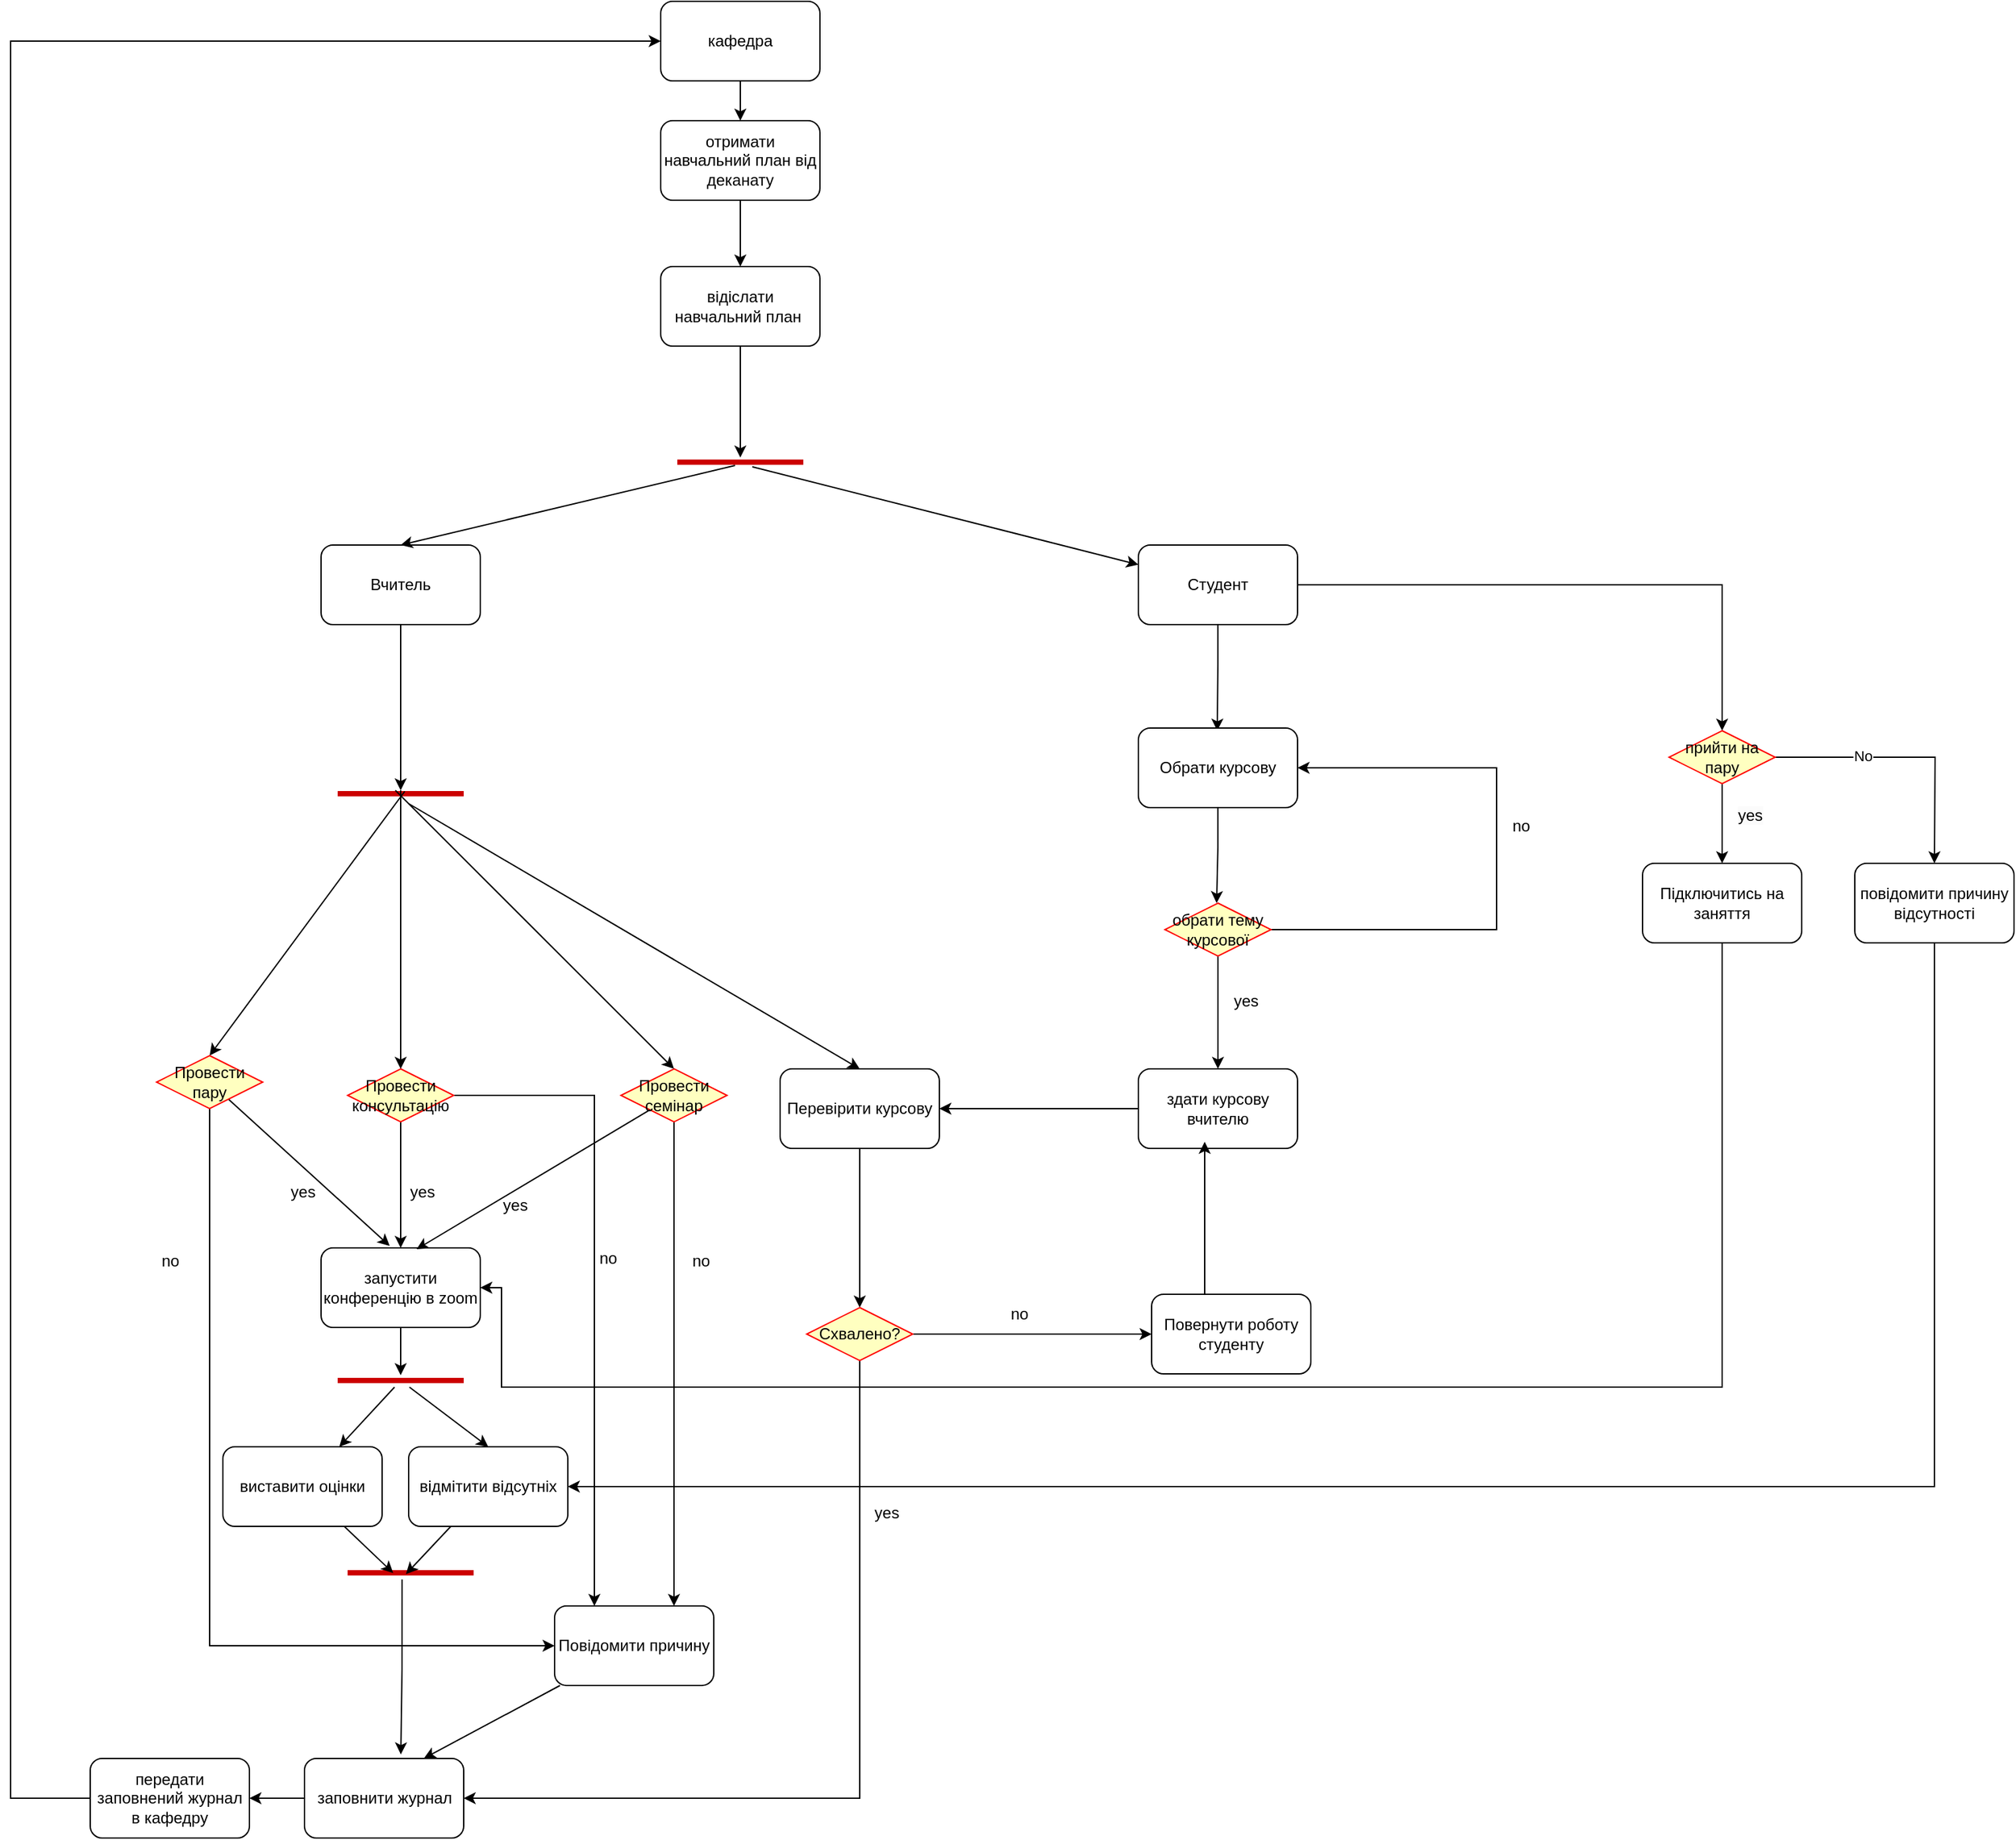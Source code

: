 <mxfile version="22.1.11" type="device">
  <diagram name="Page-1" id="I2pchXq7T7I7XBP1Yaf4">
    <mxGraphModel dx="574" dy="1630" grid="1" gridSize="10" guides="1" tooltips="1" connect="1" arrows="1" fold="1" page="1" pageScale="1" pageWidth="1100" pageHeight="850" math="0" shadow="0">
      <root>
        <mxCell id="0" />
        <mxCell id="1" parent="0" />
        <mxCell id="CMHBfLRFvxryyFdHKtvF-32" style="edgeStyle=orthogonalEdgeStyle;rounded=0;orthogonalLoop=1;jettySize=auto;html=1;" parent="1" source="CMHBfLRFvxryyFdHKtvF-8" edge="1">
          <mxGeometry relative="1" as="geometry">
            <mxPoint x="2460" y="40" as="targetPoint" />
            <Array as="points">
              <mxPoint x="2460" y="-70" />
              <mxPoint x="2460" y="40" />
            </Array>
          </mxGeometry>
        </mxCell>
        <mxCell id="CMHBfLRFvxryyFdHKtvF-8" value="Студент&lt;br&gt;" style="rounded=1;whiteSpace=wrap;html=1;" parent="1" vertex="1">
          <mxGeometry x="2020" y="-100" width="120" height="60" as="geometry" />
        </mxCell>
        <mxCell id="CMHBfLRFvxryyFdHKtvF-9" value="" style="endArrow=classic;html=1;rounded=0;exitX=1;exitY=0.5;exitDx=0;exitDy=0;" parent="1" edge="1">
          <mxGeometry width="50" height="50" relative="1" as="geometry">
            <mxPoint x="2079.94" y="-40" as="sourcePoint" />
            <mxPoint x="2079.47" y="40" as="targetPoint" />
            <Array as="points">
              <mxPoint x="2079.94" y="-10" />
            </Array>
          </mxGeometry>
        </mxCell>
        <mxCell id="CMHBfLRFvxryyFdHKtvF-21" style="edgeStyle=orthogonalEdgeStyle;rounded=0;orthogonalLoop=1;jettySize=auto;html=1;entryX=1;entryY=0.5;entryDx=0;entryDy=0;" parent="1" source="CMHBfLRFvxryyFdHKtvF-10" target="CMHBfLRFvxryyFdHKtvF-17" edge="1">
          <mxGeometry relative="1" as="geometry">
            <Array as="points">
              <mxPoint x="2290" y="190" />
              <mxPoint x="2290" y="68" />
            </Array>
          </mxGeometry>
        </mxCell>
        <mxCell id="CMHBfLRFvxryyFdHKtvF-31" style="edgeStyle=orthogonalEdgeStyle;rounded=0;orthogonalLoop=1;jettySize=auto;html=1;entryX=0.5;entryY=0;entryDx=0;entryDy=0;" parent="1" source="CMHBfLRFvxryyFdHKtvF-10" target="CMHBfLRFvxryyFdHKtvF-29" edge="1">
          <mxGeometry relative="1" as="geometry" />
        </mxCell>
        <mxCell id="CMHBfLRFvxryyFdHKtvF-10" value="обрати тему курсової" style="rhombus;whiteSpace=wrap;html=1;fontColor=#000000;fillColor=#ffffc0;strokeColor=#ff0000;" parent="1" vertex="1">
          <mxGeometry x="2040" y="170" width="80" height="40" as="geometry" />
        </mxCell>
        <mxCell id="CMHBfLRFvxryyFdHKtvF-15" value="&lt;div style=&quot;text-align: center;&quot;&gt;&lt;span style=&quot;background-color: initial;&quot;&gt;no&lt;/span&gt;&lt;/div&gt;" style="text;whiteSpace=wrap;html=1;" parent="1" vertex="1">
          <mxGeometry x="2300" y="98" width="60" height="40" as="geometry" />
        </mxCell>
        <mxCell id="CMHBfLRFvxryyFdHKtvF-17" value="Обрати курсову" style="rounded=1;whiteSpace=wrap;html=1;" parent="1" vertex="1">
          <mxGeometry x="2020" y="38" width="120" height="60" as="geometry" />
        </mxCell>
        <mxCell id="CMHBfLRFvxryyFdHKtvF-19" value="" style="endArrow=classic;html=1;rounded=0;exitX=1;exitY=0.5;exitDx=0;exitDy=0;" parent="1" edge="1">
          <mxGeometry width="50" height="50" relative="1" as="geometry">
            <mxPoint x="2079.94" y="98" as="sourcePoint" />
            <mxPoint x="2079" y="170" as="targetPoint" />
            <Array as="points">
              <mxPoint x="2079.94" y="128" />
            </Array>
          </mxGeometry>
        </mxCell>
        <mxCell id="CMHBfLRFvxryyFdHKtvF-23" value="&lt;div style=&quot;text-align: center;&quot;&gt;yes&lt;/div&gt;" style="text;whiteSpace=wrap;html=1;" parent="1" vertex="1">
          <mxGeometry x="2090" y="230" width="60" height="40" as="geometry" />
        </mxCell>
        <mxCell id="bfYKVRMlB8FyZyhpaUao-15" style="edgeStyle=orthogonalEdgeStyle;rounded=0;orthogonalLoop=1;jettySize=auto;html=1;entryX=1;entryY=0.5;entryDx=0;entryDy=0;" parent="1" source="CMHBfLRFvxryyFdHKtvF-29" target="CMHBfLRFvxryyFdHKtvF-117" edge="1">
          <mxGeometry relative="1" as="geometry" />
        </mxCell>
        <mxCell id="CMHBfLRFvxryyFdHKtvF-29" value="здати курсову вчителю" style="rounded=1;whiteSpace=wrap;html=1;" parent="1" vertex="1">
          <mxGeometry x="2020" y="295" width="120" height="60" as="geometry" />
        </mxCell>
        <mxCell id="CMHBfLRFvxryyFdHKtvF-39" style="edgeStyle=orthogonalEdgeStyle;rounded=0;orthogonalLoop=1;jettySize=auto;html=1;" parent="1" source="CMHBfLRFvxryyFdHKtvF-35" edge="1">
          <mxGeometry relative="1" as="geometry">
            <mxPoint x="2460" y="140" as="targetPoint" />
          </mxGeometry>
        </mxCell>
        <mxCell id="CMHBfLRFvxryyFdHKtvF-40" style="edgeStyle=orthogonalEdgeStyle;rounded=0;orthogonalLoop=1;jettySize=auto;html=1;" parent="1" source="CMHBfLRFvxryyFdHKtvF-35" edge="1">
          <mxGeometry relative="1" as="geometry">
            <mxPoint x="2620" y="140" as="targetPoint" />
          </mxGeometry>
        </mxCell>
        <mxCell id="bfYKVRMlB8FyZyhpaUao-1" value="No" style="edgeLabel;html=1;align=center;verticalAlign=middle;resizable=0;points=[];" parent="CMHBfLRFvxryyFdHKtvF-40" vertex="1" connectable="0">
          <mxGeometry x="-0.34" y="1" relative="1" as="geometry">
            <mxPoint as="offset" />
          </mxGeometry>
        </mxCell>
        <mxCell id="CMHBfLRFvxryyFdHKtvF-35" value="прийти на пару" style="rhombus;whiteSpace=wrap;html=1;fontColor=#000000;fillColor=#ffffc0;strokeColor=#ff0000;" parent="1" vertex="1">
          <mxGeometry x="2420" y="40" width="80" height="40" as="geometry" />
        </mxCell>
        <mxCell id="CMHBfLRFvxryyFdHKtvF-37" value="&lt;span style=&quot;color: rgb(0, 0, 0); font-family: Helvetica; font-size: 12px; font-style: normal; font-variant-ligatures: normal; font-variant-caps: normal; font-weight: 400; letter-spacing: normal; orphans: 2; text-align: center; text-indent: 0px; text-transform: none; widows: 2; word-spacing: 0px; -webkit-text-stroke-width: 0px; background-color: rgb(251, 251, 251); text-decoration-thickness: initial; text-decoration-style: initial; text-decoration-color: initial; float: none; display: inline !important;&quot;&gt;yes&lt;/span&gt;" style="text;whiteSpace=wrap;html=1;" parent="1" vertex="1">
          <mxGeometry x="2470" y="90" width="50" height="40" as="geometry" />
        </mxCell>
        <mxCell id="bfYKVRMlB8FyZyhpaUao-18" style="edgeStyle=orthogonalEdgeStyle;rounded=0;orthogonalLoop=1;jettySize=auto;html=1;entryX=1;entryY=0.5;entryDx=0;entryDy=0;" parent="1" source="CMHBfLRFvxryyFdHKtvF-38" target="CMHBfLRFvxryyFdHKtvF-55" edge="1">
          <mxGeometry relative="1" as="geometry">
            <mxPoint x="1520" y="540" as="targetPoint" />
            <Array as="points">
              <mxPoint x="2460" y="535" />
              <mxPoint x="1540" y="535" />
              <mxPoint x="1540" y="460" />
            </Array>
          </mxGeometry>
        </mxCell>
        <mxCell id="CMHBfLRFvxryyFdHKtvF-38" value="Підключитись на заняття" style="rounded=1;whiteSpace=wrap;html=1;" parent="1" vertex="1">
          <mxGeometry x="2400" y="140" width="120" height="60" as="geometry" />
        </mxCell>
        <mxCell id="bfYKVRMlB8FyZyhpaUao-31" style="edgeStyle=orthogonalEdgeStyle;rounded=0;orthogonalLoop=1;jettySize=auto;html=1;entryX=1;entryY=0.5;entryDx=0;entryDy=0;" parent="1" source="CMHBfLRFvxryyFdHKtvF-41" target="bfYKVRMlB8FyZyhpaUao-25" edge="1">
          <mxGeometry relative="1" as="geometry">
            <Array as="points">
              <mxPoint x="2620" y="610" />
            </Array>
          </mxGeometry>
        </mxCell>
        <mxCell id="CMHBfLRFvxryyFdHKtvF-41" value="повідомити причину відсутності" style="rounded=1;whiteSpace=wrap;html=1;" parent="1" vertex="1">
          <mxGeometry x="2560" y="140" width="120" height="60" as="geometry" />
        </mxCell>
        <mxCell id="CMHBfLRFvxryyFdHKtvF-51" style="edgeStyle=orthogonalEdgeStyle;rounded=0;orthogonalLoop=1;jettySize=auto;html=1;" parent="1" source="CMHBfLRFvxryyFdHKtvF-45" edge="1">
          <mxGeometry relative="1" as="geometry">
            <mxPoint x="1464" y="85" as="targetPoint" />
          </mxGeometry>
        </mxCell>
        <mxCell id="CMHBfLRFvxryyFdHKtvF-45" value="Вчитель" style="rounded=1;whiteSpace=wrap;html=1;" parent="1" vertex="1">
          <mxGeometry x="1404" y="-100" width="120" height="60" as="geometry" />
        </mxCell>
        <mxCell id="CMHBfLRFvxryyFdHKtvF-47" value="" style="line;strokeWidth=4;rotatable=0;dashed=0;labelPosition=right;align=left;verticalAlign=middle;spacingTop=0;spacingLeft=6;points=[];portConstraint=eastwest;strokeColor=#CC0000;" parent="1" vertex="1">
          <mxGeometry x="1416.5" y="80" width="95" height="15" as="geometry" />
        </mxCell>
        <mxCell id="CMHBfLRFvxryyFdHKtvF-52" value="" style="endArrow=classic;html=1;rounded=0;exitX=0.532;exitY=0.383;exitDx=0;exitDy=0;exitPerimeter=0;" parent="1" source="CMHBfLRFvxryyFdHKtvF-47" edge="1">
          <mxGeometry width="50" height="50" relative="1" as="geometry">
            <mxPoint x="1450" y="175" as="sourcePoint" />
            <mxPoint x="1320" y="285" as="targetPoint" />
          </mxGeometry>
        </mxCell>
        <mxCell id="CMHBfLRFvxryyFdHKtvF-100" style="rounded=0;orthogonalLoop=1;jettySize=auto;html=1;entryX=0.431;entryY=-0.025;entryDx=0;entryDy=0;entryPerimeter=0;" parent="1" source="CMHBfLRFvxryyFdHKtvF-53" target="CMHBfLRFvxryyFdHKtvF-55" edge="1">
          <mxGeometry relative="1" as="geometry" />
        </mxCell>
        <mxCell id="CMHBfLRFvxryyFdHKtvF-104" style="edgeStyle=orthogonalEdgeStyle;rounded=0;orthogonalLoop=1;jettySize=auto;html=1;entryX=0;entryY=0.5;entryDx=0;entryDy=0;" parent="1" source="CMHBfLRFvxryyFdHKtvF-53" target="CMHBfLRFvxryyFdHKtvF-58" edge="1">
          <mxGeometry relative="1" as="geometry">
            <Array as="points">
              <mxPoint x="1320" y="730" />
            </Array>
            <mxPoint x="1560" y="730" as="targetPoint" />
          </mxGeometry>
        </mxCell>
        <mxCell id="CMHBfLRFvxryyFdHKtvF-53" value="Провести пару" style="rhombus;whiteSpace=wrap;html=1;fontColor=#000000;fillColor=#ffffc0;strokeColor=#ff0000;" parent="1" vertex="1">
          <mxGeometry x="1280" y="285" width="80" height="40" as="geometry" />
        </mxCell>
        <mxCell id="CMHBfLRFvxryyFdHKtvF-55" value="запустити конференцію в zoom" style="rounded=1;whiteSpace=wrap;html=1;" parent="1" vertex="1">
          <mxGeometry x="1404" y="430" width="120" height="60" as="geometry" />
        </mxCell>
        <mxCell id="CMHBfLRFvxryyFdHKtvF-108" style="rounded=0;orthogonalLoop=1;jettySize=auto;html=1;entryX=0.75;entryY=0;entryDx=0;entryDy=0;" parent="1" source="CMHBfLRFvxryyFdHKtvF-58" target="CMHBfLRFvxryyFdHKtvF-59" edge="1">
          <mxGeometry relative="1" as="geometry" />
        </mxCell>
        <mxCell id="CMHBfLRFvxryyFdHKtvF-58" value="Повідомити причину" style="rounded=1;whiteSpace=wrap;html=1;" parent="1" vertex="1">
          <mxGeometry x="1580" y="700" width="120" height="60" as="geometry" />
        </mxCell>
        <mxCell id="bfYKVRMlB8FyZyhpaUao-41" style="edgeStyle=orthogonalEdgeStyle;rounded=0;orthogonalLoop=1;jettySize=auto;html=1;entryX=1;entryY=0.5;entryDx=0;entryDy=0;" parent="1" source="CMHBfLRFvxryyFdHKtvF-59" target="bfYKVRMlB8FyZyhpaUao-40" edge="1">
          <mxGeometry relative="1" as="geometry" />
        </mxCell>
        <mxCell id="CMHBfLRFvxryyFdHKtvF-59" value="заповнити журнал" style="rounded=1;whiteSpace=wrap;html=1;" parent="1" vertex="1">
          <mxGeometry x="1391.5" y="815" width="120" height="60" as="geometry" />
        </mxCell>
        <mxCell id="CMHBfLRFvxryyFdHKtvF-90" style="edgeStyle=orthogonalEdgeStyle;rounded=0;orthogonalLoop=1;jettySize=auto;html=1;entryX=0.5;entryY=0;entryDx=0;entryDy=0;" parent="1" source="CMHBfLRFvxryyFdHKtvF-68" target="CMHBfLRFvxryyFdHKtvF-55" edge="1">
          <mxGeometry relative="1" as="geometry" />
        </mxCell>
        <mxCell id="CMHBfLRFvxryyFdHKtvF-105" style="edgeStyle=orthogonalEdgeStyle;rounded=0;orthogonalLoop=1;jettySize=auto;html=1;entryX=0.25;entryY=0;entryDx=0;entryDy=0;" parent="1" source="CMHBfLRFvxryyFdHKtvF-68" target="CMHBfLRFvxryyFdHKtvF-58" edge="1">
          <mxGeometry relative="1" as="geometry" />
        </mxCell>
        <mxCell id="CMHBfLRFvxryyFdHKtvF-68" value="Провести консультацію" style="rhombus;whiteSpace=wrap;html=1;fontColor=#000000;fillColor=#ffffc0;strokeColor=#ff0000;" parent="1" vertex="1">
          <mxGeometry x="1424" y="295" width="80" height="40" as="geometry" />
        </mxCell>
        <mxCell id="CMHBfLRFvxryyFdHKtvF-73" value="" style="endArrow=classic;html=1;rounded=0;entryX=0.5;entryY=0;entryDx=0;entryDy=0;" parent="1" target="CMHBfLRFvxryyFdHKtvF-68" edge="1">
          <mxGeometry width="50" height="50" relative="1" as="geometry">
            <mxPoint x="1464" y="85" as="sourcePoint" />
            <mxPoint x="1270" y="235" as="targetPoint" />
          </mxGeometry>
        </mxCell>
        <mxCell id="CMHBfLRFvxryyFdHKtvF-103" style="edgeStyle=orthogonalEdgeStyle;rounded=0;orthogonalLoop=1;jettySize=auto;html=1;entryX=0.75;entryY=0;entryDx=0;entryDy=0;" parent="1" source="CMHBfLRFvxryyFdHKtvF-81" target="CMHBfLRFvxryyFdHKtvF-58" edge="1">
          <mxGeometry relative="1" as="geometry" />
        </mxCell>
        <mxCell id="CMHBfLRFvxryyFdHKtvF-81" value="Провести семінар" style="rhombus;whiteSpace=wrap;html=1;fontColor=#000000;fillColor=#ffffc0;strokeColor=#ff0000;" parent="1" vertex="1">
          <mxGeometry x="1630" y="295" width="80" height="40" as="geometry" />
        </mxCell>
        <mxCell id="CMHBfLRFvxryyFdHKtvF-82" value="" style="endArrow=classic;html=1;rounded=0;entryX=0.5;entryY=0;entryDx=0;entryDy=0;" parent="1" target="CMHBfLRFvxryyFdHKtvF-81" edge="1">
          <mxGeometry width="50" height="50" relative="1" as="geometry">
            <mxPoint x="1460" y="85" as="sourcePoint" />
            <mxPoint x="1740" y="275" as="targetPoint" />
          </mxGeometry>
        </mxCell>
        <mxCell id="CMHBfLRFvxryyFdHKtvF-101" style="rounded=0;orthogonalLoop=1;jettySize=auto;html=1;entryX=0.6;entryY=0.017;entryDx=0;entryDy=0;entryPerimeter=0;" parent="1" source="CMHBfLRFvxryyFdHKtvF-81" target="CMHBfLRFvxryyFdHKtvF-55" edge="1">
          <mxGeometry relative="1" as="geometry">
            <mxPoint x="1470" y="505" as="targetPoint" />
          </mxGeometry>
        </mxCell>
        <mxCell id="CMHBfLRFvxryyFdHKtvF-107" style="edgeStyle=orthogonalEdgeStyle;rounded=0;orthogonalLoop=1;jettySize=auto;html=1;entryX=0.605;entryY=-0.051;entryDx=0;entryDy=0;entryPerimeter=0;exitX=0.432;exitY=1;exitDx=0;exitDy=0;exitPerimeter=0;" parent="1" source="bfYKVRMlB8FyZyhpaUao-28" target="CMHBfLRFvxryyFdHKtvF-59" edge="1">
          <mxGeometry relative="1" as="geometry">
            <mxPoint x="1464" y="700" as="sourcePoint" />
          </mxGeometry>
        </mxCell>
        <mxCell id="CMHBfLRFvxryyFdHKtvF-109" value="no" style="text;html=1;align=center;verticalAlign=middle;resizable=0;points=[];autosize=1;strokeColor=none;fillColor=none;" parent="1" vertex="1">
          <mxGeometry x="1670" y="425" width="40" height="30" as="geometry" />
        </mxCell>
        <mxCell id="CMHBfLRFvxryyFdHKtvF-110" value="no" style="text;html=1;align=center;verticalAlign=middle;resizable=0;points=[];autosize=1;strokeColor=none;fillColor=none;" parent="1" vertex="1">
          <mxGeometry x="1600" y="423" width="40" height="30" as="geometry" />
        </mxCell>
        <mxCell id="CMHBfLRFvxryyFdHKtvF-111" value="yes" style="text;html=1;align=center;verticalAlign=middle;resizable=0;points=[];autosize=1;strokeColor=none;fillColor=none;" parent="1" vertex="1">
          <mxGeometry x="1460" y="373" width="40" height="30" as="geometry" />
        </mxCell>
        <mxCell id="CMHBfLRFvxryyFdHKtvF-112" value="yes" style="text;html=1;align=center;verticalAlign=middle;resizable=0;points=[];autosize=1;strokeColor=none;fillColor=none;" parent="1" vertex="1">
          <mxGeometry x="1370" y="373" width="40" height="30" as="geometry" />
        </mxCell>
        <mxCell id="CMHBfLRFvxryyFdHKtvF-113" value="no" style="text;html=1;align=center;verticalAlign=middle;resizable=0;points=[];autosize=1;strokeColor=none;fillColor=none;" parent="1" vertex="1">
          <mxGeometry x="1270" y="425" width="40" height="30" as="geometry" />
        </mxCell>
        <mxCell id="CMHBfLRFvxryyFdHKtvF-114" value="yes" style="text;html=1;align=center;verticalAlign=middle;resizable=0;points=[];autosize=1;strokeColor=none;fillColor=none;" parent="1" vertex="1">
          <mxGeometry x="1530" y="383" width="40" height="30" as="geometry" />
        </mxCell>
        <mxCell id="CMHBfLRFvxryyFdHKtvF-115" value="" style="endArrow=classic;html=1;rounded=0;entryX=0.5;entryY=0;entryDx=0;entryDy=0;" parent="1" edge="1">
          <mxGeometry width="50" height="50" relative="1" as="geometry">
            <mxPoint x="1470" y="95" as="sourcePoint" />
            <mxPoint x="1810" y="295" as="targetPoint" />
          </mxGeometry>
        </mxCell>
        <mxCell id="CMHBfLRFvxryyFdHKtvF-118" style="edgeStyle=orthogonalEdgeStyle;rounded=0;orthogonalLoop=1;jettySize=auto;html=1;" parent="1" source="CMHBfLRFvxryyFdHKtvF-117" edge="1">
          <mxGeometry relative="1" as="geometry">
            <mxPoint x="1810" y="475" as="targetPoint" />
          </mxGeometry>
        </mxCell>
        <mxCell id="CMHBfLRFvxryyFdHKtvF-117" value="Перевірити курсову" style="rounded=1;whiteSpace=wrap;html=1;" parent="1" vertex="1">
          <mxGeometry x="1750" y="295" width="120" height="60" as="geometry" />
        </mxCell>
        <mxCell id="CMHBfLRFvxryyFdHKtvF-120" style="edgeStyle=orthogonalEdgeStyle;rounded=0;orthogonalLoop=1;jettySize=auto;html=1;entryX=1;entryY=0.5;entryDx=0;entryDy=0;" parent="1" source="CMHBfLRFvxryyFdHKtvF-119" target="CMHBfLRFvxryyFdHKtvF-59" edge="1">
          <mxGeometry relative="1" as="geometry">
            <Array as="points">
              <mxPoint x="1810" y="845" />
            </Array>
          </mxGeometry>
        </mxCell>
        <mxCell id="CMHBfLRFvxryyFdHKtvF-124" style="edgeStyle=orthogonalEdgeStyle;rounded=0;orthogonalLoop=1;jettySize=auto;html=1;exitX=1;exitY=0.5;exitDx=0;exitDy=0;entryX=0;entryY=0.5;entryDx=0;entryDy=0;" parent="1" source="CMHBfLRFvxryyFdHKtvF-119" target="CMHBfLRFvxryyFdHKtvF-123" edge="1">
          <mxGeometry relative="1" as="geometry" />
        </mxCell>
        <mxCell id="CMHBfLRFvxryyFdHKtvF-119" value="Схвалено?" style="rhombus;whiteSpace=wrap;html=1;fontColor=#000000;fillColor=#ffffc0;strokeColor=#ff0000;" parent="1" vertex="1">
          <mxGeometry x="1770" y="475" width="80" height="40" as="geometry" />
        </mxCell>
        <mxCell id="CMHBfLRFvxryyFdHKtvF-121" value="yes" style="text;html=1;align=center;verticalAlign=middle;resizable=0;points=[];autosize=1;strokeColor=none;fillColor=none;" parent="1" vertex="1">
          <mxGeometry x="1810" y="615" width="40" height="30" as="geometry" />
        </mxCell>
        <mxCell id="bfYKVRMlB8FyZyhpaUao-17" style="edgeStyle=orthogonalEdgeStyle;rounded=0;orthogonalLoop=1;jettySize=auto;html=1;" parent="1" edge="1">
          <mxGeometry relative="1" as="geometry">
            <mxPoint x="2090.004" y="465" as="sourcePoint" />
            <mxPoint x="2070" y="350" as="targetPoint" />
            <Array as="points">
              <mxPoint x="2070" y="465" />
              <mxPoint x="2070" y="355" />
            </Array>
          </mxGeometry>
        </mxCell>
        <mxCell id="CMHBfLRFvxryyFdHKtvF-123" value="Повернути роботу студенту" style="rounded=1;whiteSpace=wrap;html=1;" parent="1" vertex="1">
          <mxGeometry x="2030" y="465" width="120" height="60" as="geometry" />
        </mxCell>
        <mxCell id="CMHBfLRFvxryyFdHKtvF-125" value="no" style="text;html=1;align=center;verticalAlign=middle;resizable=0;points=[];autosize=1;strokeColor=none;fillColor=none;" parent="1" vertex="1">
          <mxGeometry x="1910" y="465" width="40" height="30" as="geometry" />
        </mxCell>
        <mxCell id="bfYKVRMlB8FyZyhpaUao-2" value="отримати навчальний план від деканату" style="rounded=1;whiteSpace=wrap;html=1;" parent="1" vertex="1">
          <mxGeometry x="1660" y="-420" width="120" height="60" as="geometry" />
        </mxCell>
        <mxCell id="bfYKVRMlB8FyZyhpaUao-3" value="" style="endArrow=classic;html=1;rounded=0;exitX=0.5;exitY=1;exitDx=0;exitDy=0;" parent="1" source="bfYKVRMlB8FyZyhpaUao-2" edge="1">
          <mxGeometry width="50" height="50" relative="1" as="geometry">
            <mxPoint x="1580" y="-270" as="sourcePoint" />
            <mxPoint x="1720" y="-310" as="targetPoint" />
          </mxGeometry>
        </mxCell>
        <mxCell id="bfYKVRMlB8FyZyhpaUao-4" value="відіслати навчальний план&amp;nbsp;" style="rounded=1;whiteSpace=wrap;html=1;" parent="1" vertex="1">
          <mxGeometry x="1660" y="-310" width="120" height="60" as="geometry" />
        </mxCell>
        <mxCell id="bfYKVRMlB8FyZyhpaUao-19" value="виставити оцінки" style="rounded=1;whiteSpace=wrap;html=1;" parent="1" vertex="1">
          <mxGeometry x="1330" y="580" width="120" height="60" as="geometry" />
        </mxCell>
        <mxCell id="bfYKVRMlB8FyZyhpaUao-26" style="rounded=0;orthogonalLoop=1;jettySize=auto;html=1;" parent="1" source="bfYKVRMlB8FyZyhpaUao-21" target="bfYKVRMlB8FyZyhpaUao-19" edge="1">
          <mxGeometry relative="1" as="geometry" />
        </mxCell>
        <mxCell id="bfYKVRMlB8FyZyhpaUao-27" style="rounded=0;orthogonalLoop=1;jettySize=auto;html=1;entryX=0.5;entryY=0;entryDx=0;entryDy=0;" parent="1" source="bfYKVRMlB8FyZyhpaUao-21" target="bfYKVRMlB8FyZyhpaUao-25" edge="1">
          <mxGeometry relative="1" as="geometry" />
        </mxCell>
        <mxCell id="bfYKVRMlB8FyZyhpaUao-21" value="" style="line;strokeWidth=4;rotatable=0;dashed=0;labelPosition=right;align=left;verticalAlign=middle;spacingTop=0;spacingLeft=6;points=[];portConstraint=eastwest;strokeColor=#CC0000;" parent="1" vertex="1">
          <mxGeometry x="1416.5" y="525" width="95" height="10" as="geometry" />
        </mxCell>
        <mxCell id="bfYKVRMlB8FyZyhpaUao-24" style="edgeStyle=orthogonalEdgeStyle;rounded=0;orthogonalLoop=1;jettySize=auto;html=1;entryX=0.5;entryY=0.1;entryDx=0;entryDy=0;entryPerimeter=0;" parent="1" source="CMHBfLRFvxryyFdHKtvF-55" target="bfYKVRMlB8FyZyhpaUao-21" edge="1">
          <mxGeometry relative="1" as="geometry" />
        </mxCell>
        <mxCell id="bfYKVRMlB8FyZyhpaUao-25" value="відмітити відсутніх" style="rounded=1;whiteSpace=wrap;html=1;" parent="1" vertex="1">
          <mxGeometry x="1470" y="580" width="120" height="60" as="geometry" />
        </mxCell>
        <mxCell id="bfYKVRMlB8FyZyhpaUao-28" value="" style="line;strokeWidth=4;rotatable=0;dashed=0;labelPosition=right;align=left;verticalAlign=middle;spacingTop=0;spacingLeft=6;points=[];portConstraint=eastwest;strokeColor=#CC0000;" parent="1" vertex="1">
          <mxGeometry x="1424" y="670" width="95" height="10" as="geometry" />
        </mxCell>
        <mxCell id="bfYKVRMlB8FyZyhpaUao-29" style="rounded=0;orthogonalLoop=1;jettySize=auto;html=1;entryX=0.463;entryY=0.6;entryDx=0;entryDy=0;entryPerimeter=0;" parent="1" source="bfYKVRMlB8FyZyhpaUao-25" target="bfYKVRMlB8FyZyhpaUao-28" edge="1">
          <mxGeometry relative="1" as="geometry" />
        </mxCell>
        <mxCell id="bfYKVRMlB8FyZyhpaUao-30" style="rounded=0;orthogonalLoop=1;jettySize=auto;html=1;entryX=0.362;entryY=0.52;entryDx=0;entryDy=0;entryPerimeter=0;" parent="1" source="bfYKVRMlB8FyZyhpaUao-19" edge="1" target="bfYKVRMlB8FyZyhpaUao-28">
          <mxGeometry relative="1" as="geometry">
            <mxPoint x="1460" y="670" as="targetPoint" />
          </mxGeometry>
        </mxCell>
        <mxCell id="bfYKVRMlB8FyZyhpaUao-34" style="rounded=0;orthogonalLoop=1;jettySize=auto;html=1;exitX=0.595;exitY=0.733;exitDx=0;exitDy=0;exitPerimeter=0;" parent="1" source="bfYKVRMlB8FyZyhpaUao-33" target="CMHBfLRFvxryyFdHKtvF-8" edge="1">
          <mxGeometry relative="1" as="geometry" />
        </mxCell>
        <mxCell id="bfYKVRMlB8FyZyhpaUao-35" style="rounded=0;orthogonalLoop=1;jettySize=auto;html=1;entryX=0.5;entryY=0;entryDx=0;entryDy=0;exitX=0.458;exitY=0.667;exitDx=0;exitDy=0;exitPerimeter=0;" parent="1" source="bfYKVRMlB8FyZyhpaUao-33" target="CMHBfLRFvxryyFdHKtvF-45" edge="1">
          <mxGeometry relative="1" as="geometry" />
        </mxCell>
        <mxCell id="bfYKVRMlB8FyZyhpaUao-33" value="" style="line;strokeWidth=4;rotatable=0;dashed=0;labelPosition=right;align=left;verticalAlign=middle;spacingTop=0;spacingLeft=6;points=[];portConstraint=eastwest;strokeColor=#CC0000;" parent="1" vertex="1">
          <mxGeometry x="1672.5" y="-170" width="95" height="15" as="geometry" />
        </mxCell>
        <mxCell id="bfYKVRMlB8FyZyhpaUao-36" style="rounded=0;orthogonalLoop=1;jettySize=auto;html=1;entryX=0.5;entryY=0.267;entryDx=0;entryDy=0;entryPerimeter=0;" parent="1" source="bfYKVRMlB8FyZyhpaUao-4" target="bfYKVRMlB8FyZyhpaUao-33" edge="1">
          <mxGeometry relative="1" as="geometry" />
        </mxCell>
        <mxCell id="bfYKVRMlB8FyZyhpaUao-38" style="edgeStyle=orthogonalEdgeStyle;rounded=0;orthogonalLoop=1;jettySize=auto;html=1;entryX=0.5;entryY=0;entryDx=0;entryDy=0;" parent="1" source="bfYKVRMlB8FyZyhpaUao-37" target="bfYKVRMlB8FyZyhpaUao-2" edge="1">
          <mxGeometry relative="1" as="geometry" />
        </mxCell>
        <mxCell id="bfYKVRMlB8FyZyhpaUao-37" value="кафедра" style="rounded=1;whiteSpace=wrap;html=1;" parent="1" vertex="1">
          <mxGeometry x="1660" y="-510" width="120" height="60" as="geometry" />
        </mxCell>
        <mxCell id="bfYKVRMlB8FyZyhpaUao-42" style="edgeStyle=orthogonalEdgeStyle;rounded=0;orthogonalLoop=1;jettySize=auto;html=1;entryX=0;entryY=0.5;entryDx=0;entryDy=0;" parent="1" source="bfYKVRMlB8FyZyhpaUao-40" target="bfYKVRMlB8FyZyhpaUao-37" edge="1">
          <mxGeometry relative="1" as="geometry">
            <Array as="points">
              <mxPoint x="1170" y="845" />
              <mxPoint x="1170" y="-480" />
            </Array>
          </mxGeometry>
        </mxCell>
        <mxCell id="bfYKVRMlB8FyZyhpaUao-40" value="передати заповнений журнал в кафедру" style="rounded=1;whiteSpace=wrap;html=1;" parent="1" vertex="1">
          <mxGeometry x="1230" y="815" width="120" height="60" as="geometry" />
        </mxCell>
      </root>
    </mxGraphModel>
  </diagram>
</mxfile>
